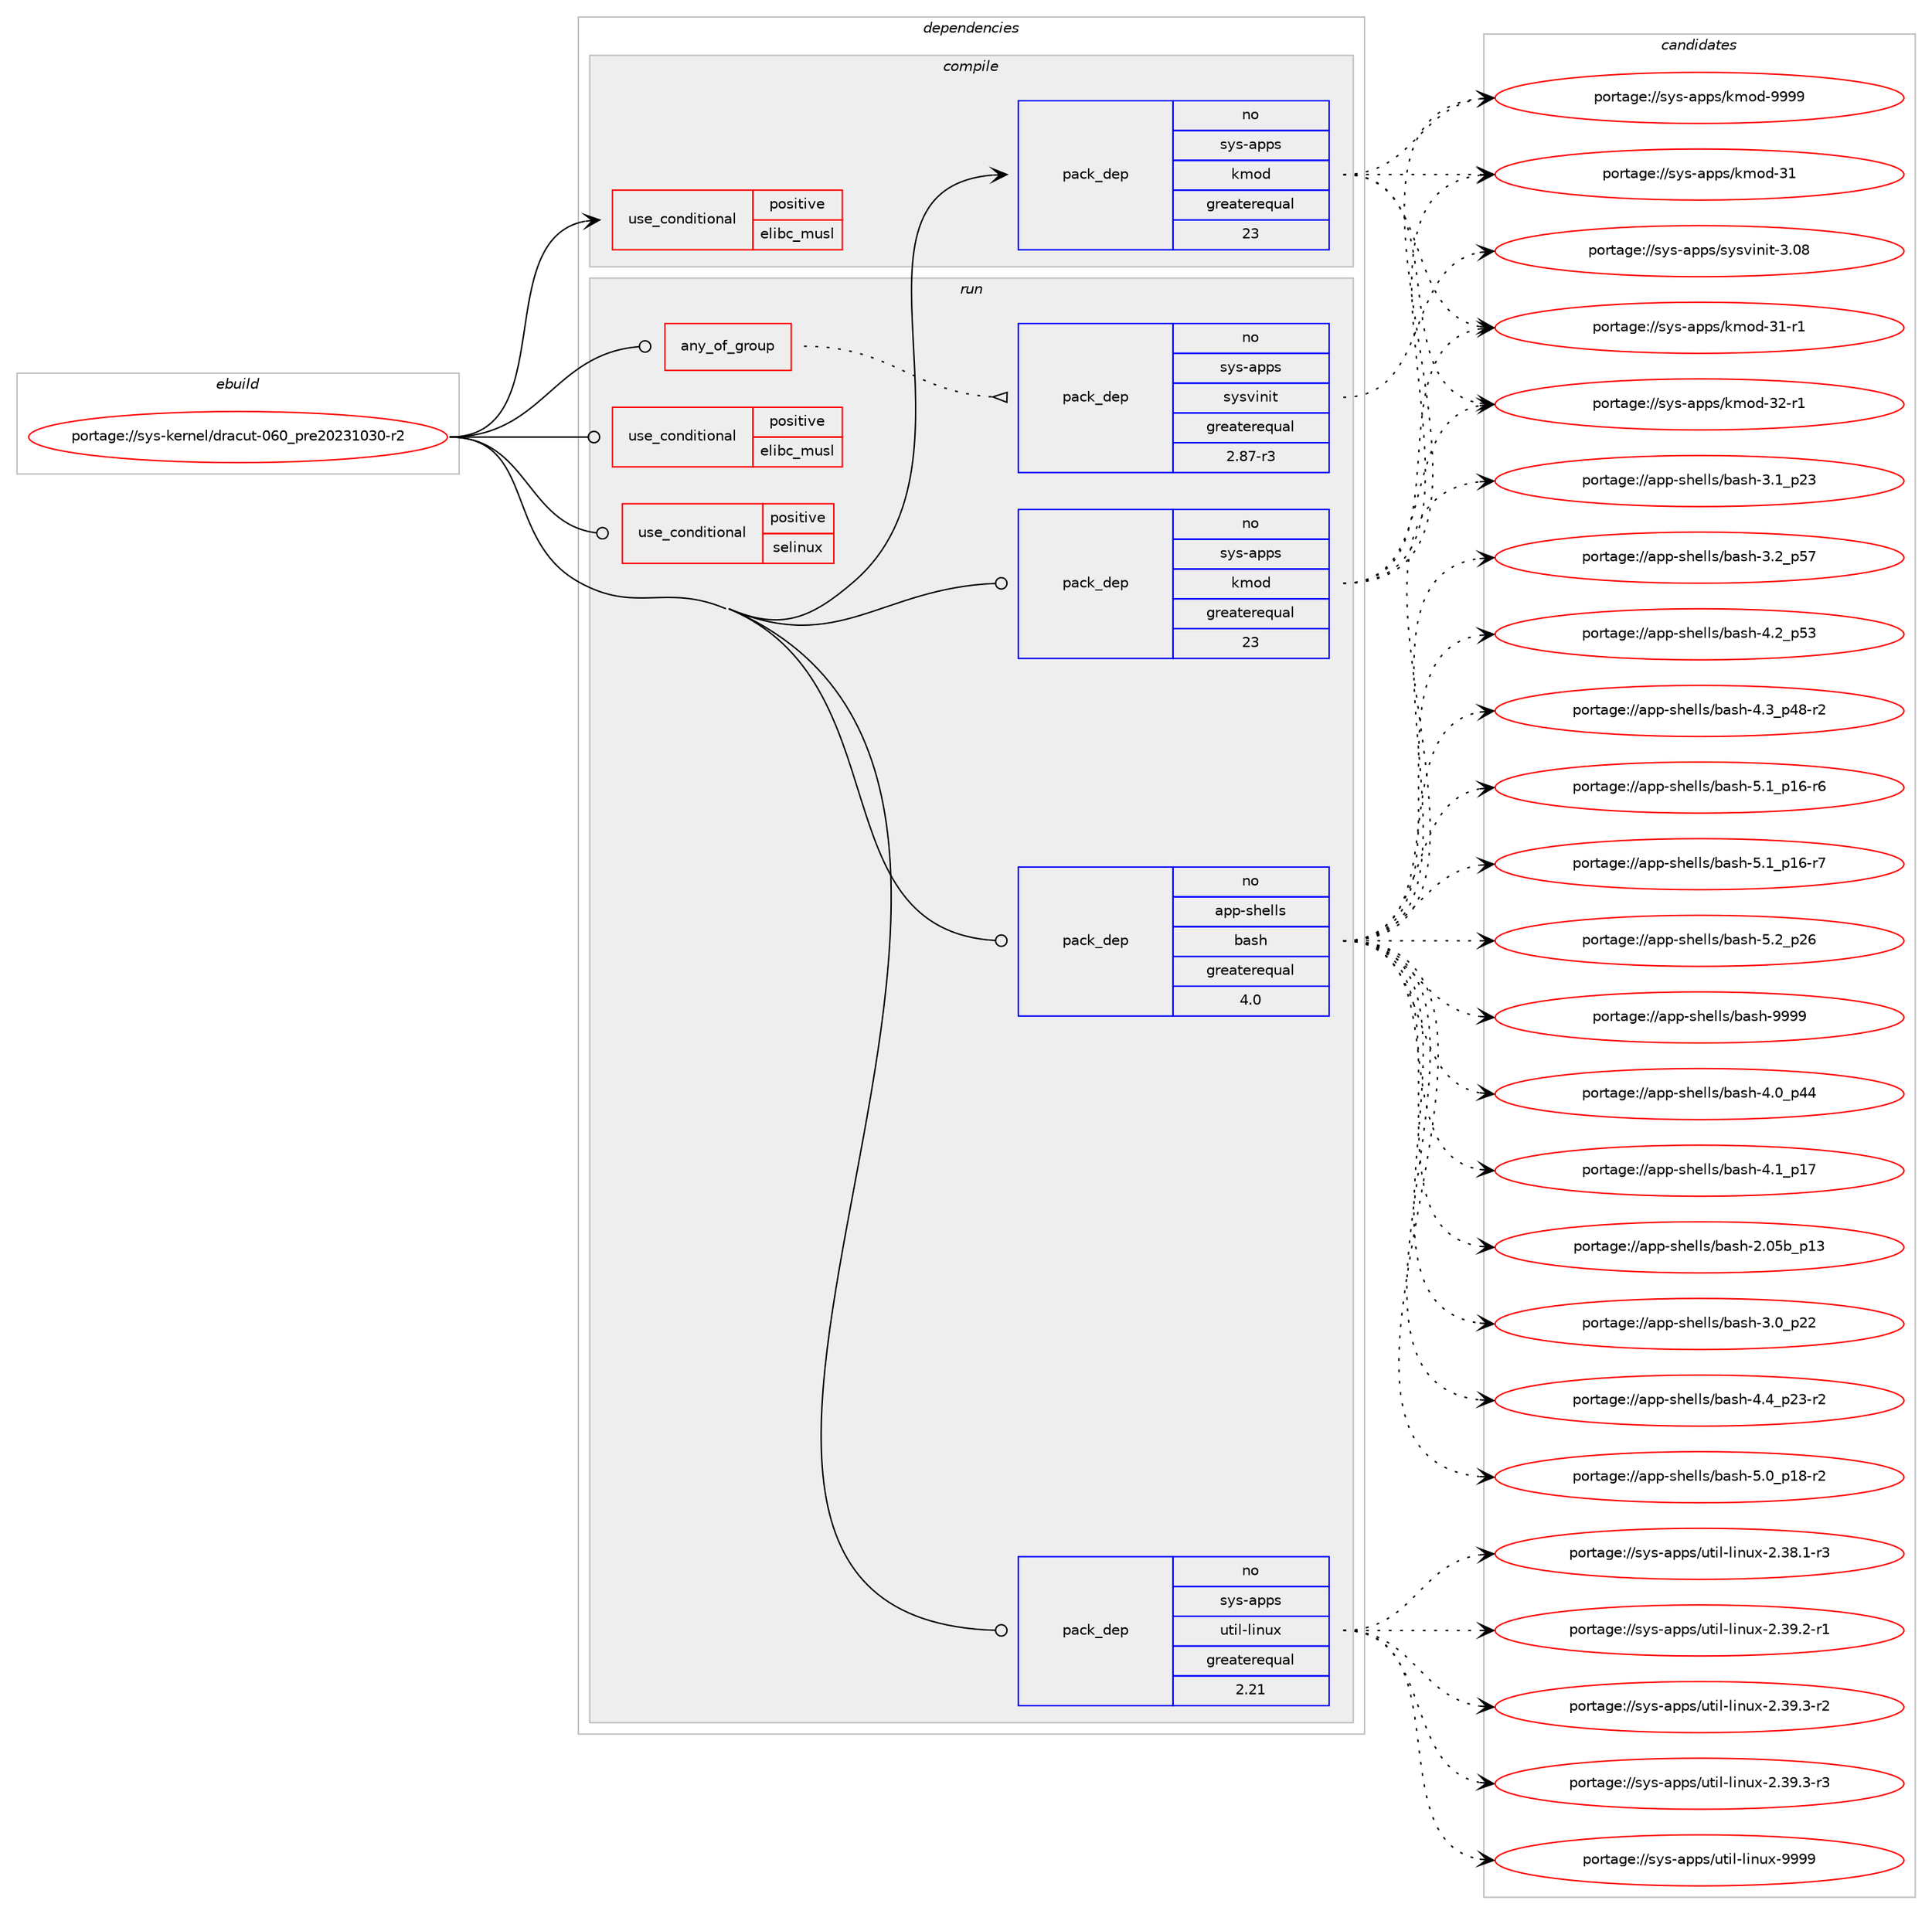 digraph prolog {

# *************
# Graph options
# *************

newrank=true;
concentrate=true;
compound=true;
graph [rankdir=LR,fontname=Helvetica,fontsize=10,ranksep=1.5];#, ranksep=2.5, nodesep=0.2];
edge  [arrowhead=vee];
node  [fontname=Helvetica,fontsize=10];

# **********
# The ebuild
# **********

subgraph cluster_leftcol {
color=gray;
rank=same;
label=<<i>ebuild</i>>;
id [label="portage://sys-kernel/dracut-060_pre20231030-r2", color=red, width=4, href="../sys-kernel/dracut-060_pre20231030-r2.svg"];
}

# ****************
# The dependencies
# ****************

subgraph cluster_midcol {
color=gray;
label=<<i>dependencies</i>>;
subgraph cluster_compile {
fillcolor="#eeeeee";
style=filled;
label=<<i>compile</i>>;
subgraph cond10872 {
dependency15301 [label=<<TABLE BORDER="0" CELLBORDER="1" CELLSPACING="0" CELLPADDING="4"><TR><TD ROWSPAN="3" CELLPADDING="10">use_conditional</TD></TR><TR><TD>positive</TD></TR><TR><TD>elibc_musl</TD></TR></TABLE>>, shape=none, color=red];
# *** BEGIN UNKNOWN DEPENDENCY TYPE (TODO) ***
# dependency15301 -> package_dependency(portage://sys-kernel/dracut-060_pre20231030-r2,install,no,sys-libs,fts-standalone,none,[,,],[],[])
# *** END UNKNOWN DEPENDENCY TYPE (TODO) ***

}
id:e -> dependency15301:w [weight=20,style="solid",arrowhead="vee"];
subgraph pack4286 {
dependency15302 [label=<<TABLE BORDER="0" CELLBORDER="1" CELLSPACING="0" CELLPADDING="4" WIDTH="220"><TR><TD ROWSPAN="6" CELLPADDING="30">pack_dep</TD></TR><TR><TD WIDTH="110">no</TD></TR><TR><TD>sys-apps</TD></TR><TR><TD>kmod</TD></TR><TR><TD>greaterequal</TD></TR><TR><TD>23</TD></TR></TABLE>>, shape=none, color=blue];
}
id:e -> dependency15302:w [weight=20,style="solid",arrowhead="vee"];
}
subgraph cluster_compileandrun {
fillcolor="#eeeeee";
style=filled;
label=<<i>compile and run</i>>;
}
subgraph cluster_run {
fillcolor="#eeeeee";
style=filled;
label=<<i>run</i>>;
subgraph any142 {
dependency15303 [label=<<TABLE BORDER="0" CELLBORDER="1" CELLSPACING="0" CELLPADDING="4"><TR><TD CELLPADDING="10">any_of_group</TD></TR></TABLE>>, shape=none, color=red];subgraph pack4287 {
dependency15304 [label=<<TABLE BORDER="0" CELLBORDER="1" CELLSPACING="0" CELLPADDING="4" WIDTH="220"><TR><TD ROWSPAN="6" CELLPADDING="30">pack_dep</TD></TR><TR><TD WIDTH="110">no</TD></TR><TR><TD>sys-apps</TD></TR><TR><TD>sysvinit</TD></TR><TR><TD>greaterequal</TD></TR><TR><TD>2.87-r3</TD></TR></TABLE>>, shape=none, color=blue];
}
dependency15303:e -> dependency15304:w [weight=20,style="dotted",arrowhead="oinv"];
# *** BEGIN UNKNOWN DEPENDENCY TYPE (TODO) ***
# dependency15303 -> package_dependency(portage://sys-kernel/dracut-060_pre20231030-r2,run,no,sys-apps,openrc,none,[,,],[],[use(enable(sysv-utils),negative),use(optenable(selinux),none)])
# *** END UNKNOWN DEPENDENCY TYPE (TODO) ***

# *** BEGIN UNKNOWN DEPENDENCY TYPE (TODO) ***
# dependency15303 -> package_dependency(portage://sys-kernel/dracut-060_pre20231030-r2,run,no,sys-apps,systemd,none,[,,],[],[use(enable(sysv-utils),none)])
# *** END UNKNOWN DEPENDENCY TYPE (TODO) ***

# *** BEGIN UNKNOWN DEPENDENCY TYPE (TODO) ***
# dependency15303 -> package_dependency(portage://sys-kernel/dracut-060_pre20231030-r2,run,no,sys-apps,s6-linux-init,none,[,,],[],[use(enable(sysv-utils),negative)])
# *** END UNKNOWN DEPENDENCY TYPE (TODO) ***

}
id:e -> dependency15303:w [weight=20,style="solid",arrowhead="odot"];
subgraph cond10873 {
dependency15305 [label=<<TABLE BORDER="0" CELLBORDER="1" CELLSPACING="0" CELLPADDING="4"><TR><TD ROWSPAN="3" CELLPADDING="10">use_conditional</TD></TR><TR><TD>positive</TD></TR><TR><TD>elibc_musl</TD></TR></TABLE>>, shape=none, color=red];
# *** BEGIN UNKNOWN DEPENDENCY TYPE (TODO) ***
# dependency15305 -> package_dependency(portage://sys-kernel/dracut-060_pre20231030-r2,run,no,sys-libs,fts-standalone,none,[,,],[],[])
# *** END UNKNOWN DEPENDENCY TYPE (TODO) ***

}
id:e -> dependency15305:w [weight=20,style="solid",arrowhead="odot"];
subgraph cond10874 {
dependency15306 [label=<<TABLE BORDER="0" CELLBORDER="1" CELLSPACING="0" CELLPADDING="4"><TR><TD ROWSPAN="3" CELLPADDING="10">use_conditional</TD></TR><TR><TD>positive</TD></TR><TR><TD>selinux</TD></TR></TABLE>>, shape=none, color=red];
# *** BEGIN UNKNOWN DEPENDENCY TYPE (TODO) ***
# dependency15306 -> package_dependency(portage://sys-kernel/dracut-060_pre20231030-r2,run,no,sec-policy,selinux-dracut,none,[,,],[],[])
# *** END UNKNOWN DEPENDENCY TYPE (TODO) ***

# *** BEGIN UNKNOWN DEPENDENCY TYPE (TODO) ***
# dependency15306 -> package_dependency(portage://sys-kernel/dracut-060_pre20231030-r2,run,no,sys-libs,libselinux,none,[,,],[],[])
# *** END UNKNOWN DEPENDENCY TYPE (TODO) ***

# *** BEGIN UNKNOWN DEPENDENCY TYPE (TODO) ***
# dependency15306 -> package_dependency(portage://sys-kernel/dracut-060_pre20231030-r2,run,no,sys-libs,libsepol,none,[,,],[],[])
# *** END UNKNOWN DEPENDENCY TYPE (TODO) ***

}
id:e -> dependency15306:w [weight=20,style="solid",arrowhead="odot"];
# *** BEGIN UNKNOWN DEPENDENCY TYPE (TODO) ***
# id -> package_dependency(portage://sys-kernel/dracut-060_pre20231030-r2,run,no,app-alternatives,cpio,none,[,,],[],[])
# *** END UNKNOWN DEPENDENCY TYPE (TODO) ***

subgraph pack4288 {
dependency15307 [label=<<TABLE BORDER="0" CELLBORDER="1" CELLSPACING="0" CELLPADDING="4" WIDTH="220"><TR><TD ROWSPAN="6" CELLPADDING="30">pack_dep</TD></TR><TR><TD WIDTH="110">no</TD></TR><TR><TD>app-shells</TD></TR><TR><TD>bash</TD></TR><TR><TD>greaterequal</TD></TR><TR><TD>4.0</TD></TR></TABLE>>, shape=none, color=blue];
}
id:e -> dependency15307:w [weight=20,style="solid",arrowhead="odot"];
# *** BEGIN UNKNOWN DEPENDENCY TYPE (TODO) ***
# id -> package_dependency(portage://sys-kernel/dracut-060_pre20231030-r2,run,no,sys-apps,coreutils,none,[,,],[],[use(enable(xattr),negative)])
# *** END UNKNOWN DEPENDENCY TYPE (TODO) ***

subgraph pack4289 {
dependency15308 [label=<<TABLE BORDER="0" CELLBORDER="1" CELLSPACING="0" CELLPADDING="4" WIDTH="220"><TR><TD ROWSPAN="6" CELLPADDING="30">pack_dep</TD></TR><TR><TD WIDTH="110">no</TD></TR><TR><TD>sys-apps</TD></TR><TR><TD>kmod</TD></TR><TR><TD>greaterequal</TD></TR><TR><TD>23</TD></TR></TABLE>>, shape=none, color=blue];
}
id:e -> dependency15308:w [weight=20,style="solid",arrowhead="odot"];
subgraph pack4290 {
dependency15309 [label=<<TABLE BORDER="0" CELLBORDER="1" CELLSPACING="0" CELLPADDING="4" WIDTH="220"><TR><TD ROWSPAN="6" CELLPADDING="30">pack_dep</TD></TR><TR><TD WIDTH="110">no</TD></TR><TR><TD>sys-apps</TD></TR><TR><TD>util-linux</TD></TR><TR><TD>greaterequal</TD></TR><TR><TD>2.21</TD></TR></TABLE>>, shape=none, color=blue];
}
id:e -> dependency15309:w [weight=20,style="solid",arrowhead="odot"];
# *** BEGIN UNKNOWN DEPENDENCY TYPE (TODO) ***
# id -> package_dependency(portage://sys-kernel/dracut-060_pre20231030-r2,run,no,virtual,pkgconfig,none,[,,],[],[])
# *** END UNKNOWN DEPENDENCY TYPE (TODO) ***

# *** BEGIN UNKNOWN DEPENDENCY TYPE (TODO) ***
# id -> package_dependency(portage://sys-kernel/dracut-060_pre20231030-r2,run,no,virtual,udev,none,[,,],[],[])
# *** END UNKNOWN DEPENDENCY TYPE (TODO) ***

}
}

# **************
# The candidates
# **************

subgraph cluster_choices {
rank=same;
color=gray;
label=<<i>candidates</i>>;

subgraph choice4286 {
color=black;
nodesep=1;
choice115121115459711211211547107109111100455149 [label="portage://sys-apps/kmod-31", color=red, width=4,href="../sys-apps/kmod-31.svg"];
choice1151211154597112112115471071091111004551494511449 [label="portage://sys-apps/kmod-31-r1", color=red, width=4,href="../sys-apps/kmod-31-r1.svg"];
choice1151211154597112112115471071091111004551504511449 [label="portage://sys-apps/kmod-32-r1", color=red, width=4,href="../sys-apps/kmod-32-r1.svg"];
choice1151211154597112112115471071091111004557575757 [label="portage://sys-apps/kmod-9999", color=red, width=4,href="../sys-apps/kmod-9999.svg"];
dependency15302:e -> choice115121115459711211211547107109111100455149:w [style=dotted,weight="100"];
dependency15302:e -> choice1151211154597112112115471071091111004551494511449:w [style=dotted,weight="100"];
dependency15302:e -> choice1151211154597112112115471071091111004551504511449:w [style=dotted,weight="100"];
dependency15302:e -> choice1151211154597112112115471071091111004557575757:w [style=dotted,weight="100"];
}
subgraph choice4287 {
color=black;
nodesep=1;
choice1151211154597112112115471151211151181051101051164551464856 [label="portage://sys-apps/sysvinit-3.08", color=red, width=4,href="../sys-apps/sysvinit-3.08.svg"];
dependency15304:e -> choice1151211154597112112115471151211151181051101051164551464856:w [style=dotted,weight="100"];
}
subgraph choice4288 {
color=black;
nodesep=1;
choice9711211245115104101108108115479897115104455046485398951124951 [label="portage://app-shells/bash-2.05b_p13", color=red, width=4,href="../app-shells/bash-2.05b_p13.svg"];
choice971121124511510410110810811547989711510445514648951125050 [label="portage://app-shells/bash-3.0_p22", color=red, width=4,href="../app-shells/bash-3.0_p22.svg"];
choice971121124511510410110810811547989711510445514649951125051 [label="portage://app-shells/bash-3.1_p23", color=red, width=4,href="../app-shells/bash-3.1_p23.svg"];
choice971121124511510410110810811547989711510445514650951125355 [label="portage://app-shells/bash-3.2_p57", color=red, width=4,href="../app-shells/bash-3.2_p57.svg"];
choice971121124511510410110810811547989711510445524648951125252 [label="portage://app-shells/bash-4.0_p44", color=red, width=4,href="../app-shells/bash-4.0_p44.svg"];
choice971121124511510410110810811547989711510445524649951124955 [label="portage://app-shells/bash-4.1_p17", color=red, width=4,href="../app-shells/bash-4.1_p17.svg"];
choice971121124511510410110810811547989711510445524650951125351 [label="portage://app-shells/bash-4.2_p53", color=red, width=4,href="../app-shells/bash-4.2_p53.svg"];
choice9711211245115104101108108115479897115104455246519511252564511450 [label="portage://app-shells/bash-4.3_p48-r2", color=red, width=4,href="../app-shells/bash-4.3_p48-r2.svg"];
choice9711211245115104101108108115479897115104455246529511250514511450 [label="portage://app-shells/bash-4.4_p23-r2", color=red, width=4,href="../app-shells/bash-4.4_p23-r2.svg"];
choice9711211245115104101108108115479897115104455346489511249564511450 [label="portage://app-shells/bash-5.0_p18-r2", color=red, width=4,href="../app-shells/bash-5.0_p18-r2.svg"];
choice9711211245115104101108108115479897115104455346499511249544511454 [label="portage://app-shells/bash-5.1_p16-r6", color=red, width=4,href="../app-shells/bash-5.1_p16-r6.svg"];
choice9711211245115104101108108115479897115104455346499511249544511455 [label="portage://app-shells/bash-5.1_p16-r7", color=red, width=4,href="../app-shells/bash-5.1_p16-r7.svg"];
choice971121124511510410110810811547989711510445534650951125054 [label="portage://app-shells/bash-5.2_p26", color=red, width=4,href="../app-shells/bash-5.2_p26.svg"];
choice97112112451151041011081081154798971151044557575757 [label="portage://app-shells/bash-9999", color=red, width=4,href="../app-shells/bash-9999.svg"];
dependency15307:e -> choice9711211245115104101108108115479897115104455046485398951124951:w [style=dotted,weight="100"];
dependency15307:e -> choice971121124511510410110810811547989711510445514648951125050:w [style=dotted,weight="100"];
dependency15307:e -> choice971121124511510410110810811547989711510445514649951125051:w [style=dotted,weight="100"];
dependency15307:e -> choice971121124511510410110810811547989711510445514650951125355:w [style=dotted,weight="100"];
dependency15307:e -> choice971121124511510410110810811547989711510445524648951125252:w [style=dotted,weight="100"];
dependency15307:e -> choice971121124511510410110810811547989711510445524649951124955:w [style=dotted,weight="100"];
dependency15307:e -> choice971121124511510410110810811547989711510445524650951125351:w [style=dotted,weight="100"];
dependency15307:e -> choice9711211245115104101108108115479897115104455246519511252564511450:w [style=dotted,weight="100"];
dependency15307:e -> choice9711211245115104101108108115479897115104455246529511250514511450:w [style=dotted,weight="100"];
dependency15307:e -> choice9711211245115104101108108115479897115104455346489511249564511450:w [style=dotted,weight="100"];
dependency15307:e -> choice9711211245115104101108108115479897115104455346499511249544511454:w [style=dotted,weight="100"];
dependency15307:e -> choice9711211245115104101108108115479897115104455346499511249544511455:w [style=dotted,weight="100"];
dependency15307:e -> choice971121124511510410110810811547989711510445534650951125054:w [style=dotted,weight="100"];
dependency15307:e -> choice97112112451151041011081081154798971151044557575757:w [style=dotted,weight="100"];
}
subgraph choice4289 {
color=black;
nodesep=1;
choice115121115459711211211547107109111100455149 [label="portage://sys-apps/kmod-31", color=red, width=4,href="../sys-apps/kmod-31.svg"];
choice1151211154597112112115471071091111004551494511449 [label="portage://sys-apps/kmod-31-r1", color=red, width=4,href="../sys-apps/kmod-31-r1.svg"];
choice1151211154597112112115471071091111004551504511449 [label="portage://sys-apps/kmod-32-r1", color=red, width=4,href="../sys-apps/kmod-32-r1.svg"];
choice1151211154597112112115471071091111004557575757 [label="portage://sys-apps/kmod-9999", color=red, width=4,href="../sys-apps/kmod-9999.svg"];
dependency15308:e -> choice115121115459711211211547107109111100455149:w [style=dotted,weight="100"];
dependency15308:e -> choice1151211154597112112115471071091111004551494511449:w [style=dotted,weight="100"];
dependency15308:e -> choice1151211154597112112115471071091111004551504511449:w [style=dotted,weight="100"];
dependency15308:e -> choice1151211154597112112115471071091111004557575757:w [style=dotted,weight="100"];
}
subgraph choice4290 {
color=black;
nodesep=1;
choice11512111545971121121154711711610510845108105110117120455046515646494511451 [label="portage://sys-apps/util-linux-2.38.1-r3", color=red, width=4,href="../sys-apps/util-linux-2.38.1-r3.svg"];
choice11512111545971121121154711711610510845108105110117120455046515746504511449 [label="portage://sys-apps/util-linux-2.39.2-r1", color=red, width=4,href="../sys-apps/util-linux-2.39.2-r1.svg"];
choice11512111545971121121154711711610510845108105110117120455046515746514511450 [label="portage://sys-apps/util-linux-2.39.3-r2", color=red, width=4,href="../sys-apps/util-linux-2.39.3-r2.svg"];
choice11512111545971121121154711711610510845108105110117120455046515746514511451 [label="portage://sys-apps/util-linux-2.39.3-r3", color=red, width=4,href="../sys-apps/util-linux-2.39.3-r3.svg"];
choice115121115459711211211547117116105108451081051101171204557575757 [label="portage://sys-apps/util-linux-9999", color=red, width=4,href="../sys-apps/util-linux-9999.svg"];
dependency15309:e -> choice11512111545971121121154711711610510845108105110117120455046515646494511451:w [style=dotted,weight="100"];
dependency15309:e -> choice11512111545971121121154711711610510845108105110117120455046515746504511449:w [style=dotted,weight="100"];
dependency15309:e -> choice11512111545971121121154711711610510845108105110117120455046515746514511450:w [style=dotted,weight="100"];
dependency15309:e -> choice11512111545971121121154711711610510845108105110117120455046515746514511451:w [style=dotted,weight="100"];
dependency15309:e -> choice115121115459711211211547117116105108451081051101171204557575757:w [style=dotted,weight="100"];
}
}

}
